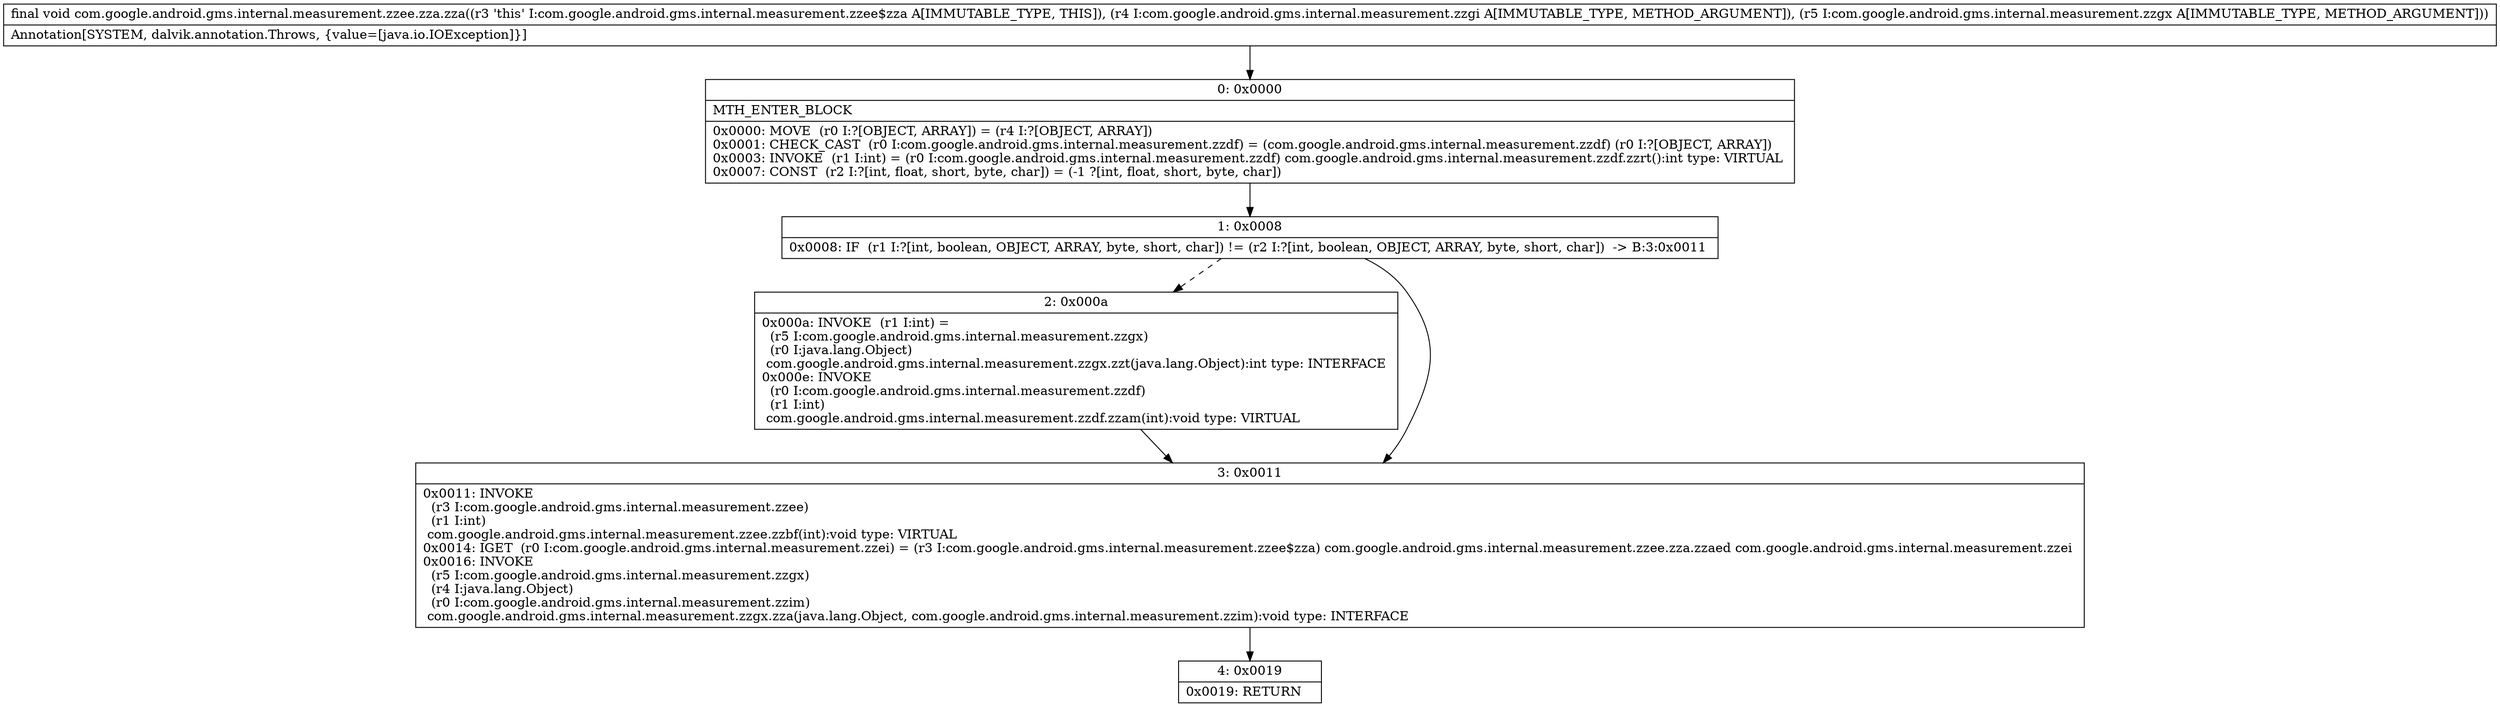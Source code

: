 digraph "CFG forcom.google.android.gms.internal.measurement.zzee.zza.zza(Lcom\/google\/android\/gms\/internal\/measurement\/zzgi;Lcom\/google\/android\/gms\/internal\/measurement\/zzgx;)V" {
Node_0 [shape=record,label="{0\:\ 0x0000|MTH_ENTER_BLOCK\l|0x0000: MOVE  (r0 I:?[OBJECT, ARRAY]) = (r4 I:?[OBJECT, ARRAY]) \l0x0001: CHECK_CAST  (r0 I:com.google.android.gms.internal.measurement.zzdf) = (com.google.android.gms.internal.measurement.zzdf) (r0 I:?[OBJECT, ARRAY]) \l0x0003: INVOKE  (r1 I:int) = (r0 I:com.google.android.gms.internal.measurement.zzdf) com.google.android.gms.internal.measurement.zzdf.zzrt():int type: VIRTUAL \l0x0007: CONST  (r2 I:?[int, float, short, byte, char]) = (\-1 ?[int, float, short, byte, char]) \l}"];
Node_1 [shape=record,label="{1\:\ 0x0008|0x0008: IF  (r1 I:?[int, boolean, OBJECT, ARRAY, byte, short, char]) != (r2 I:?[int, boolean, OBJECT, ARRAY, byte, short, char])  \-\> B:3:0x0011 \l}"];
Node_2 [shape=record,label="{2\:\ 0x000a|0x000a: INVOKE  (r1 I:int) = \l  (r5 I:com.google.android.gms.internal.measurement.zzgx)\l  (r0 I:java.lang.Object)\l com.google.android.gms.internal.measurement.zzgx.zzt(java.lang.Object):int type: INTERFACE \l0x000e: INVOKE  \l  (r0 I:com.google.android.gms.internal.measurement.zzdf)\l  (r1 I:int)\l com.google.android.gms.internal.measurement.zzdf.zzam(int):void type: VIRTUAL \l}"];
Node_3 [shape=record,label="{3\:\ 0x0011|0x0011: INVOKE  \l  (r3 I:com.google.android.gms.internal.measurement.zzee)\l  (r1 I:int)\l com.google.android.gms.internal.measurement.zzee.zzbf(int):void type: VIRTUAL \l0x0014: IGET  (r0 I:com.google.android.gms.internal.measurement.zzei) = (r3 I:com.google.android.gms.internal.measurement.zzee$zza) com.google.android.gms.internal.measurement.zzee.zza.zzaed com.google.android.gms.internal.measurement.zzei \l0x0016: INVOKE  \l  (r5 I:com.google.android.gms.internal.measurement.zzgx)\l  (r4 I:java.lang.Object)\l  (r0 I:com.google.android.gms.internal.measurement.zzim)\l com.google.android.gms.internal.measurement.zzgx.zza(java.lang.Object, com.google.android.gms.internal.measurement.zzim):void type: INTERFACE \l}"];
Node_4 [shape=record,label="{4\:\ 0x0019|0x0019: RETURN   \l}"];
MethodNode[shape=record,label="{final void com.google.android.gms.internal.measurement.zzee.zza.zza((r3 'this' I:com.google.android.gms.internal.measurement.zzee$zza A[IMMUTABLE_TYPE, THIS]), (r4 I:com.google.android.gms.internal.measurement.zzgi A[IMMUTABLE_TYPE, METHOD_ARGUMENT]), (r5 I:com.google.android.gms.internal.measurement.zzgx A[IMMUTABLE_TYPE, METHOD_ARGUMENT]))  | Annotation[SYSTEM, dalvik.annotation.Throws, \{value=[java.io.IOException]\}]\l}"];
MethodNode -> Node_0;
Node_0 -> Node_1;
Node_1 -> Node_2[style=dashed];
Node_1 -> Node_3;
Node_2 -> Node_3;
Node_3 -> Node_4;
}

